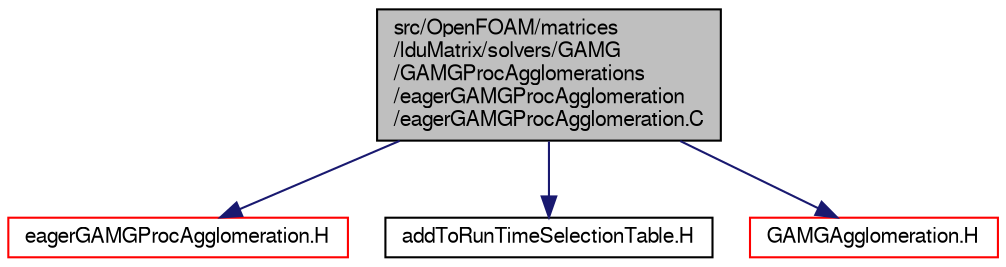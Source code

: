 digraph "src/OpenFOAM/matrices/lduMatrix/solvers/GAMG/GAMGProcAgglomerations/eagerGAMGProcAgglomeration/eagerGAMGProcAgglomeration.C"
{
  bgcolor="transparent";
  edge [fontname="FreeSans",fontsize="10",labelfontname="FreeSans",labelfontsize="10"];
  node [fontname="FreeSans",fontsize="10",shape=record];
  Node0 [label="src/OpenFOAM/matrices\l/lduMatrix/solvers/GAMG\l/GAMGProcAgglomerations\l/eagerGAMGProcAgglomeration\l/eagerGAMGProcAgglomeration.C",height=0.2,width=0.4,color="black", fillcolor="grey75", style="filled", fontcolor="black"];
  Node0 -> Node1 [color="midnightblue",fontsize="10",style="solid",fontname="FreeSans"];
  Node1 [label="eagerGAMGProcAgglomeration.H",height=0.2,width=0.4,color="red",URL="$a10850.html"];
  Node0 -> Node66 [color="midnightblue",fontsize="10",style="solid",fontname="FreeSans"];
  Node66 [label="addToRunTimeSelectionTable.H",height=0.2,width=0.4,color="black",URL="$a09263.html",tooltip="Macros for easy insertion into run-time selection tables. "];
  Node0 -> Node67 [color="midnightblue",fontsize="10",style="solid",fontname="FreeSans"];
  Node67 [label="GAMGAgglomeration.H",height=0.2,width=0.4,color="red",URL="$a10832.html"];
}
